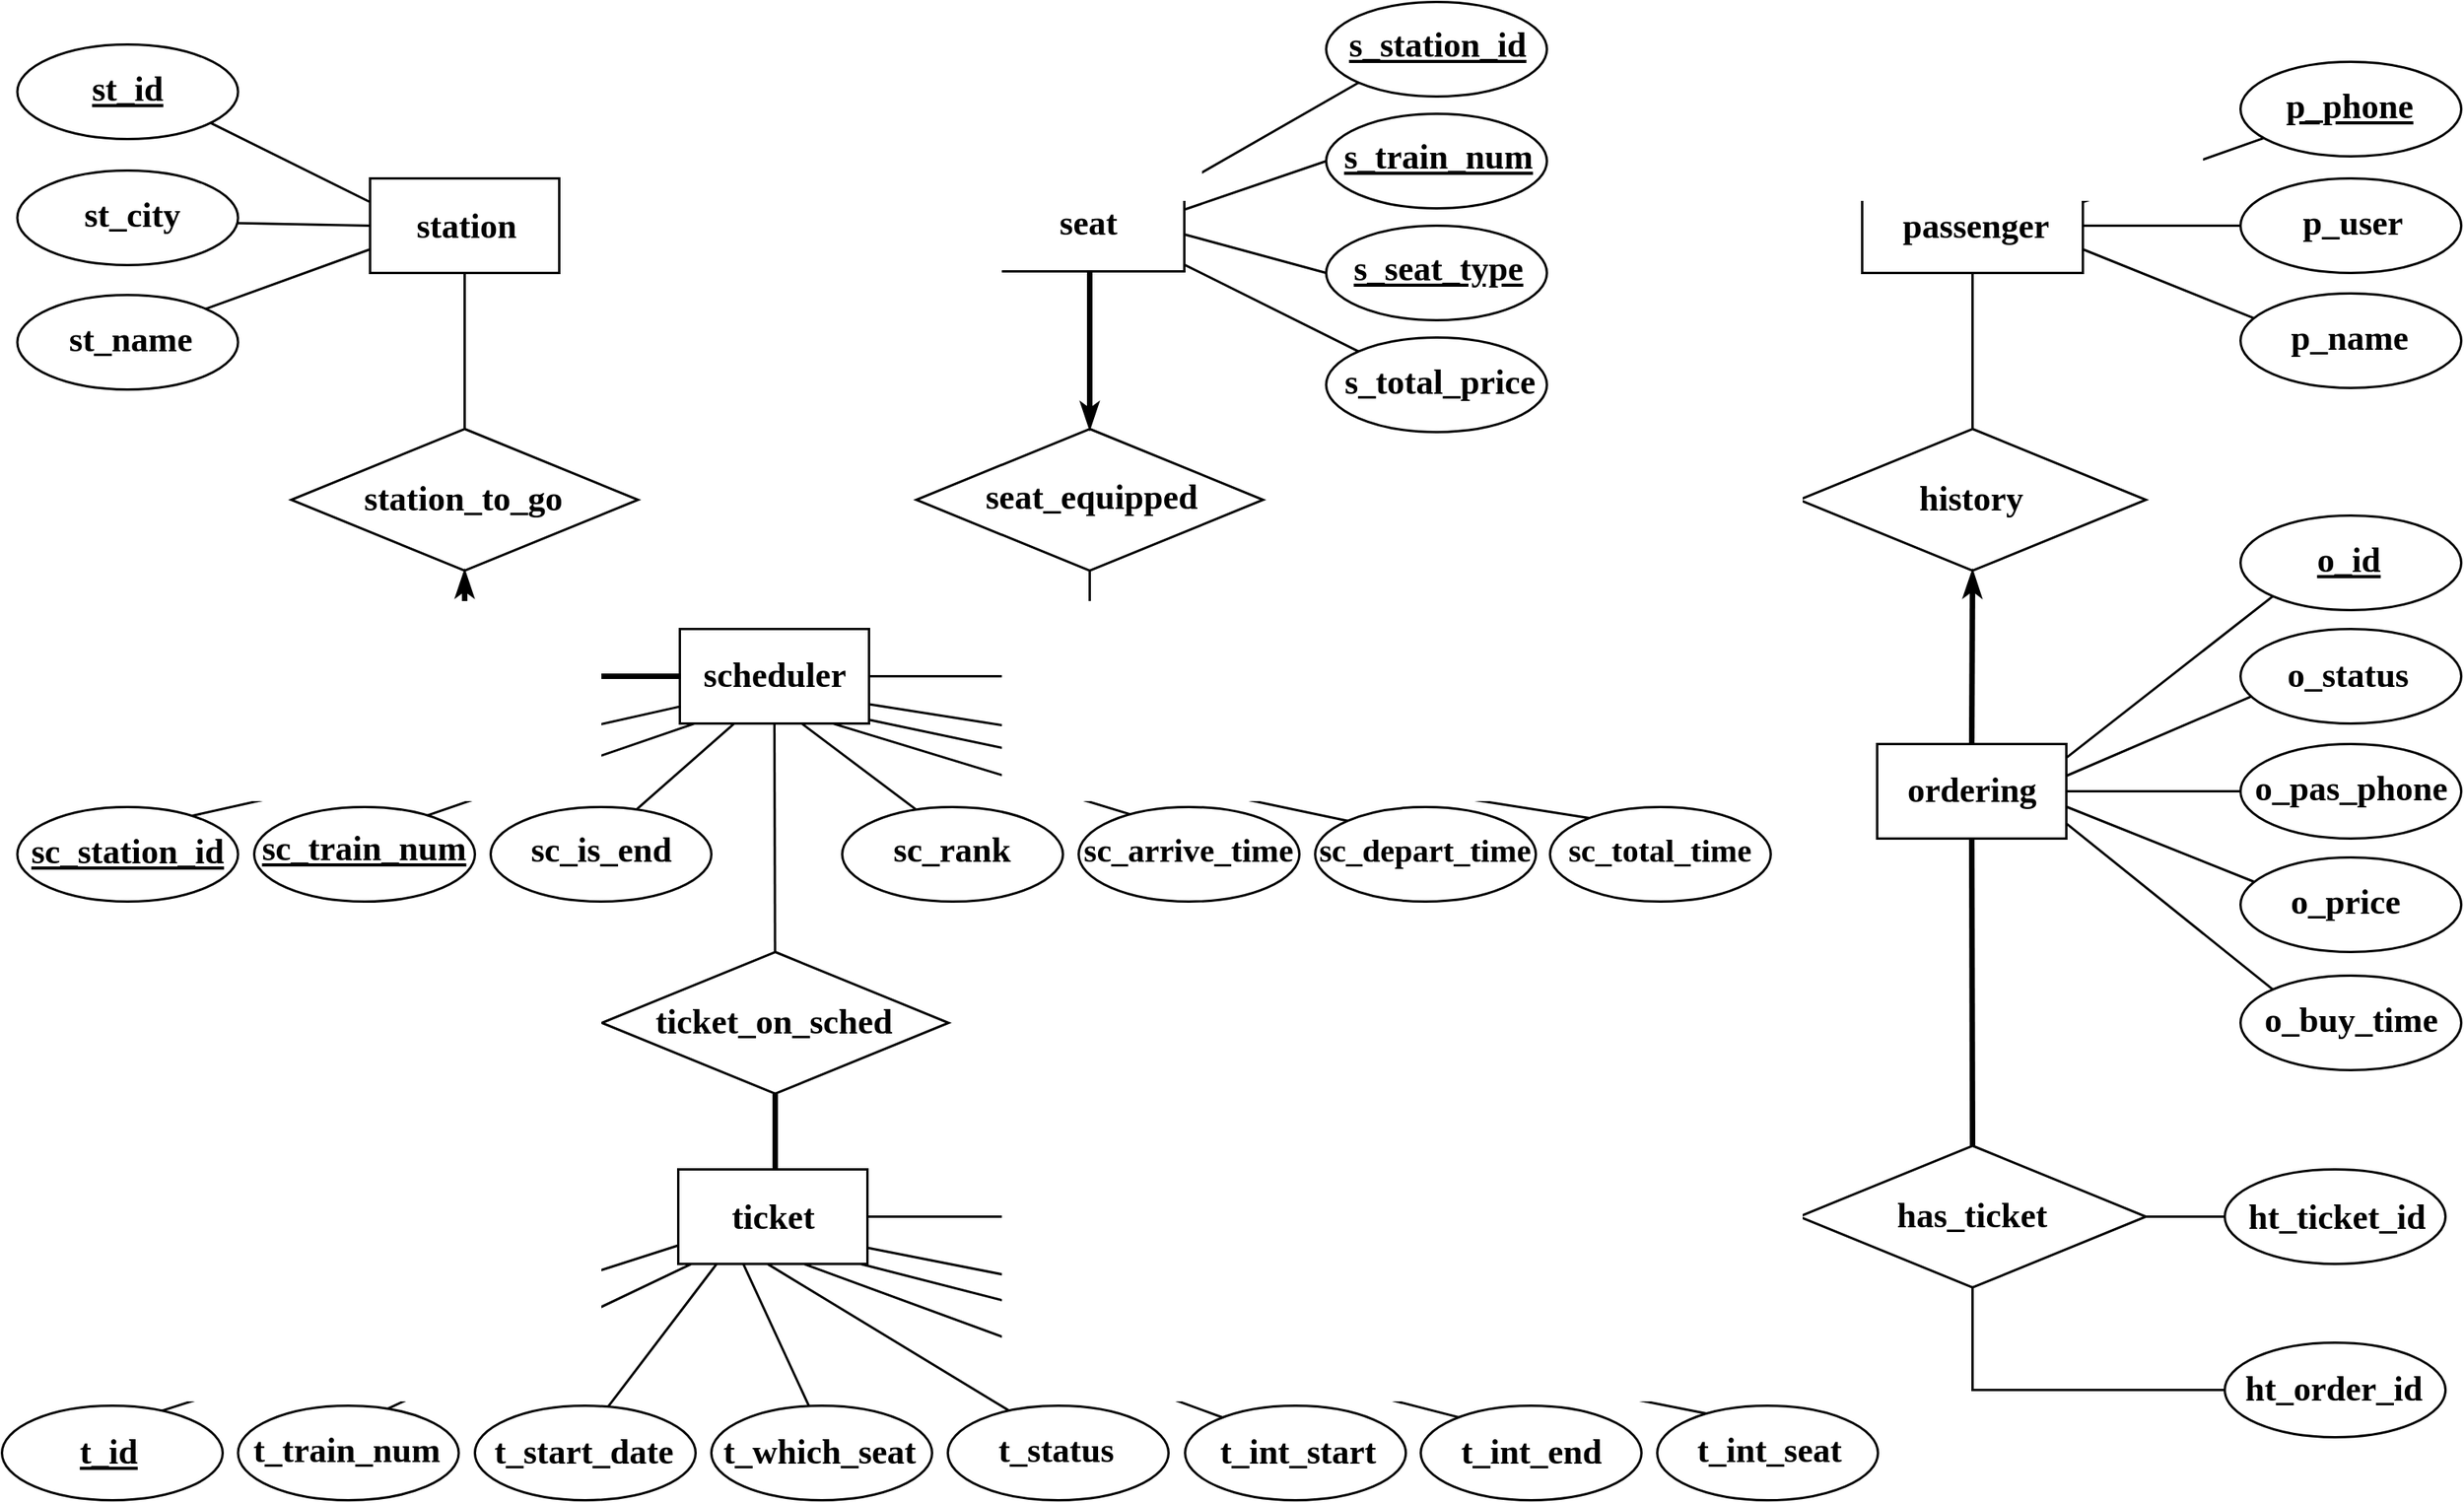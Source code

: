 <mxfile version="17.4.2" type="device"><diagram id="R2lEEEUBdFMjLlhIrx00" name="Page-1"><mxGraphModel dx="1303" dy="975" grid="1" gridSize="10" guides="1" tooltips="1" connect="1" arrows="1" fold="1" page="1" pageScale="1" pageWidth="1500" pageHeight="1200" math="0" shadow="0" extFonts="Permanent Marker^https://fonts.googleapis.com/css?family=Permanent+Marker"><root><mxCell id="0"/><mxCell id="1" parent="0"/><mxCell id="bwAWLuFTmATXGE-x9wB1-13" value="" style="group" parent="1" vertex="1" connectable="0"><mxGeometry x="243.5" y="171" width="120" height="60" as="geometry"/></mxCell><mxCell id="6hxRwsInC6KIqhSRrZq7-1" value="" style="rounded=0;whiteSpace=wrap;html=1;strokeWidth=1.5;" parent="bwAWLuFTmATXGE-x9wB1-13" vertex="1"><mxGeometry width="120" height="60" as="geometry"/></mxCell><mxCell id="56aZ0lXmlmp2XA9sIMny-62" value="&lt;font face=&quot;Times New Roman&quot; size=&quot;1&quot;&gt;&lt;b style=&quot;font-size: 22px&quot;&gt;station&lt;/b&gt;&lt;/font&gt;" style="text;html=1;strokeColor=none;fillColor=none;align=center;verticalAlign=middle;whiteSpace=wrap;rounded=0;strokeWidth=1.5;" parent="bwAWLuFTmATXGE-x9wB1-13" vertex="1"><mxGeometry x="26" y="16" width="70" height="30" as="geometry"/></mxCell><mxCell id="bwAWLuFTmATXGE-x9wB1-33" value="" style="group" parent="1" vertex="1" connectable="0"><mxGeometry x="19.75" y="86" width="140" height="60" as="geometry"/></mxCell><mxCell id="6hxRwsInC6KIqhSRrZq7-2" value="" style="ellipse;whiteSpace=wrap;html=1;strokeWidth=1.5;" parent="bwAWLuFTmATXGE-x9wB1-33" vertex="1"><mxGeometry width="140" height="60" as="geometry"/></mxCell><mxCell id="56aZ0lXmlmp2XA9sIMny-61" value="&lt;font face=&quot;Times New Roman&quot; size=&quot;1&quot;&gt;&lt;b style=&quot;font-size: 22px&quot;&gt;&lt;u&gt;st_id&lt;/u&gt;&lt;/b&gt;&lt;/font&gt;" style="text;html=1;strokeColor=none;fillColor=none;align=center;verticalAlign=middle;whiteSpace=wrap;rounded=0;strokeWidth=1.5;" parent="bwAWLuFTmATXGE-x9wB1-33" vertex="1"><mxGeometry x="39.75" y="14" width="60" height="30" as="geometry"/></mxCell><mxCell id="bwAWLuFTmATXGE-x9wB1-34" value="" style="group" parent="1" vertex="1" connectable="0"><mxGeometry x="19.75" y="166" width="140" height="60" as="geometry"/></mxCell><mxCell id="6hxRwsInC6KIqhSRrZq7-4" value="" style="ellipse;whiteSpace=wrap;html=1;strokeWidth=1.5;" parent="bwAWLuFTmATXGE-x9wB1-34" vertex="1"><mxGeometry width="140" height="60" as="geometry"/></mxCell><mxCell id="56aZ0lXmlmp2XA9sIMny-59" value="&lt;font face=&quot;Times New Roman&quot; size=&quot;1&quot;&gt;&lt;b style=&quot;font-size: 22px&quot;&gt;st_city&lt;/b&gt;&lt;/font&gt;" style="text;html=1;strokeColor=none;fillColor=none;align=center;verticalAlign=middle;whiteSpace=wrap;rounded=0;strokeWidth=1.5;" parent="bwAWLuFTmATXGE-x9wB1-34" vertex="1"><mxGeometry x="43" y="14" width="60" height="30" as="geometry"/></mxCell><mxCell id="bwAWLuFTmATXGE-x9wB1-35" value="" style="group" parent="1" vertex="1" connectable="0"><mxGeometry x="19.75" y="245" width="140" height="60" as="geometry"/></mxCell><mxCell id="6hxRwsInC6KIqhSRrZq7-3" value="" style="ellipse;whiteSpace=wrap;html=1;strokeWidth=1.5;" parent="bwAWLuFTmATXGE-x9wB1-35" vertex="1"><mxGeometry width="140" height="60" as="geometry"/></mxCell><mxCell id="56aZ0lXmlmp2XA9sIMny-60" value="&lt;font face=&quot;Times New Roman&quot;&gt;&lt;span style=&quot;font-size: 22px&quot;&gt;&lt;b&gt;st_name&lt;/b&gt;&lt;/span&gt;&lt;/font&gt;" style="text;html=1;strokeColor=none;fillColor=none;align=center;verticalAlign=middle;whiteSpace=wrap;rounded=0;strokeWidth=1.5;" parent="bwAWLuFTmATXGE-x9wB1-35" vertex="1"><mxGeometry x="27.25" y="14" width="90" height="30" as="geometry"/></mxCell><mxCell id="bwAWLuFTmATXGE-x9wB1-36" value="" style="group" parent="1" vertex="1" connectable="0"><mxGeometry x="850" y="59" width="140" height="60" as="geometry"/></mxCell><mxCell id="5yNmqp8NEwVmflB0Azfo-4" value="" style="ellipse;whiteSpace=wrap;html=1;strokeWidth=1.5;" parent="bwAWLuFTmATXGE-x9wB1-36" vertex="1"><mxGeometry width="140" height="60" as="geometry"/></mxCell><mxCell id="56aZ0lXmlmp2XA9sIMny-97" value="&lt;font face=&quot;Times New Roman&quot;&gt;&lt;span style=&quot;font-size: 22px&quot;&gt;&lt;b&gt;&lt;u&gt;s_station_id&lt;/u&gt;&lt;/b&gt;&lt;/span&gt;&lt;/font&gt;" style="text;html=1;strokeColor=none;fillColor=none;align=center;verticalAlign=middle;whiteSpace=wrap;rounded=0;strokeWidth=1.5;" parent="bwAWLuFTmATXGE-x9wB1-36" vertex="1"><mxGeometry x="18.63" y="13" width="104" height="30" as="geometry"/></mxCell><mxCell id="bwAWLuFTmATXGE-x9wB1-38" value="" style="group" parent="1" vertex="1" connectable="0"><mxGeometry x="850" y="130" width="140" height="60" as="geometry"/></mxCell><mxCell id="5yNmqp8NEwVmflB0Azfo-6" value="" style="ellipse;whiteSpace=wrap;html=1;strokeWidth=1.5;" parent="bwAWLuFTmATXGE-x9wB1-38" vertex="1"><mxGeometry width="140" height="60" as="geometry"/></mxCell><mxCell id="56aZ0lXmlmp2XA9sIMny-98" value="&lt;font face=&quot;Times New Roman&quot; size=&quot;1&quot;&gt;&lt;b style=&quot;font-size: 22px&quot;&gt;&lt;u&gt;s_train_num&lt;/u&gt;&lt;/b&gt;&lt;/font&gt;" style="text;html=1;strokeColor=none;fillColor=none;align=center;verticalAlign=middle;whiteSpace=wrap;rounded=0;strokeWidth=1.5;" parent="bwAWLuFTmATXGE-x9wB1-38" vertex="1"><mxGeometry x="17.5" y="13" width="107" height="30" as="geometry"/></mxCell><mxCell id="bwAWLuFTmATXGE-x9wB1-39" value="" style="group" parent="1" vertex="1" connectable="0"><mxGeometry x="850" y="201" width="140" height="60" as="geometry"/></mxCell><mxCell id="5yNmqp8NEwVmflB0Azfo-5" value="" style="ellipse;whiteSpace=wrap;html=1;strokeWidth=1.5;" parent="bwAWLuFTmATXGE-x9wB1-39" vertex="1"><mxGeometry width="140" height="60" as="geometry"/></mxCell><mxCell id="56aZ0lXmlmp2XA9sIMny-96" value="&lt;font face=&quot;Times New Roman&quot;&gt;&lt;span style=&quot;font-size: 22px&quot;&gt;&lt;b&gt;&lt;u&gt;s_seat_type&lt;/u&gt;&lt;/b&gt;&lt;/span&gt;&lt;/font&gt;" style="text;html=1;strokeColor=none;fillColor=none;align=center;verticalAlign=middle;whiteSpace=wrap;rounded=0;strokeWidth=1.5;" parent="bwAWLuFTmATXGE-x9wB1-39" vertex="1"><mxGeometry x="17" y="13" width="108.5" height="30" as="geometry"/></mxCell><mxCell id="bwAWLuFTmATXGE-x9wB1-40" value="" style="group" parent="1" vertex="1" connectable="0"><mxGeometry x="850" y="272" width="140" height="60" as="geometry"/></mxCell><mxCell id="G9tYMtXtNWagq9MC4_bs-1" value="" style="ellipse;whiteSpace=wrap;html=1;strokeWidth=1.5;" parent="bwAWLuFTmATXGE-x9wB1-40" vertex="1"><mxGeometry width="140" height="60" as="geometry"/></mxCell><mxCell id="G9tYMtXtNWagq9MC4_bs-2" value="&lt;font face=&quot;Times New Roman&quot;&gt;&lt;span style=&quot;font-size: 22px&quot;&gt;&lt;b&gt;s_total_price&lt;/b&gt;&lt;/span&gt;&lt;/font&gt;" style="text;html=1;strokeColor=none;fillColor=none;align=center;verticalAlign=middle;whiteSpace=wrap;rounded=0;strokeWidth=1.5;" parent="bwAWLuFTmATXGE-x9wB1-40" vertex="1"><mxGeometry x="17.75" y="14" width="108.5" height="30" as="geometry"/></mxCell><mxCell id="bwAWLuFTmATXGE-x9wB1-42" value="" style="group" parent="1" vertex="1" connectable="0"><mxGeometry x="19.75" y="570" width="140" height="60" as="geometry"/></mxCell><mxCell id="6hxRwsInC6KIqhSRrZq7-17" value="" style="ellipse;whiteSpace=wrap;html=1;strokeWidth=1.5;" parent="bwAWLuFTmATXGE-x9wB1-42" vertex="1"><mxGeometry width="140" height="60" as="geometry"/></mxCell><mxCell id="56aZ0lXmlmp2XA9sIMny-79" value="&lt;font face=&quot;Times New Roman&quot; size=&quot;1&quot;&gt;&lt;b style=&quot;font-size: 22px&quot;&gt;&lt;u&gt;sc_station_id&lt;/u&gt;&lt;/b&gt;&lt;/font&gt;" style="text;html=1;strokeColor=none;fillColor=none;align=center;verticalAlign=middle;whiteSpace=wrap;rounded=0;strokeWidth=1.5;" parent="bwAWLuFTmATXGE-x9wB1-42" vertex="1"><mxGeometry x="8" y="14" width="123.5" height="30" as="geometry"/></mxCell><mxCell id="bwAWLuFTmATXGE-x9wB1-43" value="" style="group" parent="1" vertex="1" connectable="0"><mxGeometry x="165" y="570" width="150" height="60" as="geometry"/></mxCell><mxCell id="6hxRwsInC6KIqhSRrZq7-20" value="" style="ellipse;whiteSpace=wrap;html=1;strokeWidth=1.5;" parent="bwAWLuFTmATXGE-x9wB1-43" vertex="1"><mxGeometry x="5" width="140" height="60" as="geometry"/></mxCell><mxCell id="56aZ0lXmlmp2XA9sIMny-80" value="&lt;font face=&quot;Times New Roman&quot; size=&quot;1&quot;&gt;&lt;b style=&quot;font-size: 22px&quot;&gt;&lt;u&gt;sc_train_num&lt;/u&gt;&lt;/b&gt;&lt;/font&gt;" style="text;html=1;strokeColor=none;fillColor=none;align=center;verticalAlign=middle;whiteSpace=wrap;rounded=0;strokeWidth=1.5;" parent="bwAWLuFTmATXGE-x9wB1-43" vertex="1"><mxGeometry y="12" width="150" height="30" as="geometry"/></mxCell><mxCell id="bwAWLuFTmATXGE-x9wB1-44" value="" style="group" parent="1" vertex="1" connectable="0"><mxGeometry x="320" y="570" width="140" height="60" as="geometry"/></mxCell><mxCell id="6hxRwsInC6KIqhSRrZq7-24" value="" style="ellipse;whiteSpace=wrap;html=1;strokeWidth=1.5;" parent="bwAWLuFTmATXGE-x9wB1-44" vertex="1"><mxGeometry width="140" height="60" as="geometry"/></mxCell><mxCell id="56aZ0lXmlmp2XA9sIMny-84" value="&lt;font face=&quot;Times New Roman&quot; size=&quot;1&quot;&gt;&lt;b style=&quot;font-size: 22px&quot;&gt;sc_is_end&lt;/b&gt;&lt;/font&gt;" style="text;html=1;strokeColor=none;fillColor=none;align=center;verticalAlign=middle;whiteSpace=wrap;rounded=0;strokeWidth=1.5;" parent="bwAWLuFTmATXGE-x9wB1-44" vertex="1"><mxGeometry x="21.5" y="13" width="97" height="30" as="geometry"/></mxCell><mxCell id="bwAWLuFTmATXGE-x9wB1-45" value="" style="group" parent="1" vertex="1" connectable="0"><mxGeometry x="543" y="570" width="140" height="60" as="geometry"/></mxCell><mxCell id="6hxRwsInC6KIqhSRrZq7-23" value="" style="ellipse;whiteSpace=wrap;html=1;strokeWidth=1.5;" parent="bwAWLuFTmATXGE-x9wB1-45" vertex="1"><mxGeometry width="140" height="60" as="geometry"/></mxCell><mxCell id="56aZ0lXmlmp2XA9sIMny-90" value="&lt;font face=&quot;Times New Roman&quot;&gt;&lt;span style=&quot;font-size: 22px&quot;&gt;&lt;b&gt;sc_rank&lt;/b&gt;&lt;/span&gt;&lt;/font&gt;" style="text;html=1;strokeColor=none;fillColor=none;align=center;verticalAlign=middle;whiteSpace=wrap;rounded=0;strokeWidth=1.5;" parent="bwAWLuFTmATXGE-x9wB1-45" vertex="1"><mxGeometry x="35" y="13" width="70" height="30" as="geometry"/></mxCell><mxCell id="bwAWLuFTmATXGE-x9wB1-47" value="" style="group" parent="1" vertex="1" connectable="0"><mxGeometry x="689.83" y="570" width="146.33" height="60" as="geometry"/></mxCell><mxCell id="6hxRwsInC6KIqhSRrZq7-18" value="" style="ellipse;whiteSpace=wrap;html=1;strokeWidth=1.5;" parent="bwAWLuFTmATXGE-x9wB1-47" vertex="1"><mxGeometry x="3.17" width="140" height="60" as="geometry"/></mxCell><mxCell id="56aZ0lXmlmp2XA9sIMny-85" value="&lt;font face=&quot;Times New Roman&quot; size=&quot;1&quot;&gt;&lt;b style=&quot;font-size: 21px&quot;&gt;sc_arrive_time&lt;/b&gt;&lt;/font&gt;" style="text;html=1;strokeColor=none;fillColor=none;align=center;verticalAlign=middle;whiteSpace=wrap;rounded=0;strokeWidth=1.5;aspect=fixed;" parent="bwAWLuFTmATXGE-x9wB1-47" vertex="1"><mxGeometry y="11" width="146.33" height="34" as="geometry"/></mxCell><mxCell id="bwAWLuFTmATXGE-x9wB1-48" value="" style="group" parent="1" vertex="1" connectable="0"><mxGeometry x="841" y="570" width="144.25" height="60" as="geometry"/></mxCell><mxCell id="6hxRwsInC6KIqhSRrZq7-19" value="" style="ellipse;whiteSpace=wrap;html=1;strokeWidth=1.5;" parent="bwAWLuFTmATXGE-x9wB1-48" vertex="1"><mxGeometry x="2" width="140" height="60" as="geometry"/></mxCell><mxCell id="56aZ0lXmlmp2XA9sIMny-86" value="&lt;font face=&quot;Times New Roman&quot; size=&quot;1&quot;&gt;&lt;b style=&quot;font-size: 20.5px&quot;&gt;sc_depart_time&lt;/b&gt;&lt;/font&gt;" style="text;html=1;strokeColor=none;fillColor=none;align=center;verticalAlign=middle;whiteSpace=wrap;rounded=0;strokeWidth=1.5;" parent="bwAWLuFTmATXGE-x9wB1-48" vertex="1"><mxGeometry y="13" width="144.25" height="30" as="geometry"/></mxCell><mxCell id="bwAWLuFTmATXGE-x9wB1-50" value="" style="group" parent="1" vertex="1" connectable="0"><mxGeometry x="640" y="170" width="120" height="60" as="geometry"/></mxCell><mxCell id="5yNmqp8NEwVmflB0Azfo-3" value="" style="rounded=0;whiteSpace=wrap;html=1;strokeWidth=1.5;" parent="bwAWLuFTmATXGE-x9wB1-50" vertex="1"><mxGeometry width="120" height="60" as="geometry"/></mxCell><mxCell id="56aZ0lXmlmp2XA9sIMny-94" value="&lt;font face=&quot;Times New Roman&quot;&gt;&lt;span style=&quot;font-size: 22px&quot;&gt;&lt;b&gt;seat&lt;/b&gt;&lt;/span&gt;&lt;/font&gt;" style="text;html=1;strokeColor=none;fillColor=none;align=center;verticalAlign=middle;whiteSpace=wrap;rounded=0;strokeWidth=1.5;" parent="bwAWLuFTmATXGE-x9wB1-50" vertex="1"><mxGeometry x="4.75" y="15" width="108.5" height="30" as="geometry"/></mxCell><mxCell id="bwAWLuFTmATXGE-x9wB1-51" value="" style="group" parent="1" vertex="1" connectable="0"><mxGeometry x="193.5" y="330" width="220" height="90" as="geometry"/></mxCell><mxCell id="6hxRwsInC6KIqhSRrZq7-5" value="" style="rhombus;whiteSpace=wrap;html=1;strokeWidth=1.5;" parent="bwAWLuFTmATXGE-x9wB1-51" vertex="1"><mxGeometry width="220" height="90" as="geometry"/></mxCell><mxCell id="56aZ0lXmlmp2XA9sIMny-63" value="&lt;font face=&quot;Times New Roman&quot; size=&quot;1&quot;&gt;&lt;b style=&quot;font-size: 22px&quot;&gt;station_to_go&lt;/b&gt;&lt;/font&gt;" style="text;html=1;strokeColor=none;fillColor=none;align=center;verticalAlign=middle;whiteSpace=wrap;rounded=0;strokeWidth=1.5;" parent="bwAWLuFTmATXGE-x9wB1-51" vertex="1"><mxGeometry x="16.5" y="30" width="186" height="30" as="geometry"/></mxCell><mxCell id="bwAWLuFTmATXGE-x9wB1-52" value="" style="group" parent="1" vertex="1" connectable="0"><mxGeometry x="590" y="330" width="220" height="90" as="geometry"/></mxCell><mxCell id="5yNmqp8NEwVmflB0Azfo-2" value="" style="rhombus;whiteSpace=wrap;html=1;strokeWidth=1.5;" parent="bwAWLuFTmATXGE-x9wB1-52" vertex="1"><mxGeometry width="220" height="90" as="geometry"/></mxCell><mxCell id="56aZ0lXmlmp2XA9sIMny-91" value="&lt;font face=&quot;Times New Roman&quot;&gt;&lt;span style=&quot;font-size: 22px&quot;&gt;&lt;b&gt;seat_equipped&lt;/b&gt;&lt;/span&gt;&lt;/font&gt;" style="text;html=1;strokeColor=none;fillColor=none;align=center;verticalAlign=middle;whiteSpace=wrap;rounded=0;strokeWidth=1.5;" parent="bwAWLuFTmATXGE-x9wB1-52" vertex="1"><mxGeometry x="4.25" y="29" width="215" height="30" as="geometry"/></mxCell><mxCell id="bwAWLuFTmATXGE-x9wB1-53" value="" style="group" parent="1" vertex="1" connectable="0"><mxGeometry x="390.5" y="662" width="220" height="90" as="geometry"/></mxCell><mxCell id="6hxRwsInC6KIqhSRrZq7-25" value="" style="rhombus;whiteSpace=wrap;html=1;strokeWidth=1.5;" parent="bwAWLuFTmATXGE-x9wB1-53" vertex="1"><mxGeometry width="220" height="90" as="geometry"/></mxCell><mxCell id="56aZ0lXmlmp2XA9sIMny-92" value="&lt;font face=&quot;Times New Roman&quot;&gt;&lt;span style=&quot;font-size: 22px&quot;&gt;&lt;b&gt;ticket_on_sched&lt;/b&gt;&lt;/span&gt;&lt;/font&gt;" style="text;html=1;strokeColor=none;fillColor=none;align=center;verticalAlign=middle;whiteSpace=wrap;rounded=0;strokeWidth=1.5;" parent="bwAWLuFTmATXGE-x9wB1-53" vertex="1"><mxGeometry x="29" y="30" width="160" height="30" as="geometry"/></mxCell><mxCell id="bwAWLuFTmATXGE-x9wB1-54" value="" style="group" parent="1" vertex="1" connectable="0"><mxGeometry x="10" y="950" width="140" height="60" as="geometry"/></mxCell><mxCell id="6hxRwsInC6KIqhSRrZq7-30" value="" style="ellipse;whiteSpace=wrap;html=1;strokeWidth=1.5;" parent="bwAWLuFTmATXGE-x9wB1-54" vertex="1"><mxGeometry width="140" height="60" as="geometry"/></mxCell><mxCell id="56aZ0lXmlmp2XA9sIMny-100" value="&lt;font face=&quot;Times New Roman&quot; size=&quot;1&quot;&gt;&lt;b style=&quot;font-size: 22px&quot;&gt;&lt;u&gt;t_id&lt;/u&gt;&lt;/b&gt;&lt;/font&gt;" style="text;html=1;strokeColor=none;fillColor=none;align=center;verticalAlign=middle;whiteSpace=wrap;rounded=0;strokeWidth=1.5;" parent="bwAWLuFTmATXGE-x9wB1-54" vertex="1"><mxGeometry x="38" y="15" width="60" height="30" as="geometry"/></mxCell><mxCell id="bwAWLuFTmATXGE-x9wB1-55" value="" style="group" parent="1" vertex="1" connectable="0"><mxGeometry x="159.75" y="950" width="140" height="60" as="geometry"/></mxCell><mxCell id="6hxRwsInC6KIqhSRrZq7-31" value="" style="ellipse;whiteSpace=wrap;html=1;strokeWidth=1.5;" parent="bwAWLuFTmATXGE-x9wB1-55" vertex="1"><mxGeometry width="140" height="60" as="geometry"/></mxCell><mxCell id="56aZ0lXmlmp2XA9sIMny-101" value="&lt;font face=&quot;Times New Roman&quot;&gt;&lt;span style=&quot;font-size: 22px&quot;&gt;&lt;b&gt;t_train_num&lt;/b&gt;&lt;/span&gt;&lt;/font&gt;" style="text;html=1;strokeColor=none;fillColor=none;align=center;verticalAlign=middle;whiteSpace=wrap;rounded=0;strokeWidth=1.5;" parent="bwAWLuFTmATXGE-x9wB1-55" vertex="1"><mxGeometry x="7" y="14" width="123.5" height="30" as="geometry"/></mxCell><mxCell id="bwAWLuFTmATXGE-x9wB1-56" value="" style="group" parent="1" vertex="1" connectable="0"><mxGeometry x="310" y="950" width="140" height="60" as="geometry"/></mxCell><mxCell id="6hxRwsInC6KIqhSRrZq7-32" value="" style="ellipse;whiteSpace=wrap;html=1;strokeWidth=1.5;" parent="bwAWLuFTmATXGE-x9wB1-56" vertex="1"><mxGeometry width="140" height="60" as="geometry"/></mxCell><mxCell id="56aZ0lXmlmp2XA9sIMny-102" value="&lt;font face=&quot;Times New Roman&quot;&gt;&lt;span style=&quot;font-size: 22px&quot;&gt;&lt;b&gt;t_start_date&lt;/b&gt;&lt;/span&gt;&lt;/font&gt;" style="text;html=1;strokeColor=none;fillColor=none;align=center;verticalAlign=middle;whiteSpace=wrap;rounded=0;strokeWidth=1.5;" parent="bwAWLuFTmATXGE-x9wB1-56" vertex="1"><mxGeometry x="11" y="15" width="117" height="30" as="geometry"/></mxCell><mxCell id="bwAWLuFTmATXGE-x9wB1-57" value="" style="group" parent="1" vertex="1" connectable="0"><mxGeometry x="460" y="950" width="140" height="60" as="geometry"/></mxCell><mxCell id="6hxRwsInC6KIqhSRrZq7-28" value="" style="ellipse;whiteSpace=wrap;html=1;strokeWidth=1.5;" parent="bwAWLuFTmATXGE-x9wB1-57" vertex="1"><mxGeometry width="140" height="60" as="geometry"/></mxCell><mxCell id="56aZ0lXmlmp2XA9sIMny-103" value="&lt;font face=&quot;Times New Roman&quot;&gt;&lt;span style=&quot;font-size: 22px&quot;&gt;&lt;b&gt;t_which_seat&lt;/b&gt;&lt;/span&gt;&lt;/font&gt;" style="text;html=1;strokeColor=none;fillColor=none;align=center;verticalAlign=middle;whiteSpace=wrap;rounded=0;strokeWidth=1.5;" parent="bwAWLuFTmATXGE-x9wB1-57" vertex="1"><mxGeometry x="5" y="15" width="128" height="30" as="geometry"/></mxCell><mxCell id="bwAWLuFTmATXGE-x9wB1-58" value="" style="group" parent="1" vertex="1" connectable="0"><mxGeometry x="610" y="950" width="140" height="60" as="geometry"/></mxCell><mxCell id="6hxRwsInC6KIqhSRrZq7-27" value="" style="ellipse;whiteSpace=wrap;html=1;strokeWidth=1.5;" parent="bwAWLuFTmATXGE-x9wB1-58" vertex="1"><mxGeometry width="140" height="60" as="geometry"/></mxCell><mxCell id="56aZ0lXmlmp2XA9sIMny-104" value="&lt;font face=&quot;Times New Roman&quot;&gt;&lt;span style=&quot;font-size: 22px&quot;&gt;&lt;b&gt;t_status&lt;/b&gt;&lt;/span&gt;&lt;/font&gt;" style="text;html=1;strokeColor=none;fillColor=none;align=center;verticalAlign=middle;whiteSpace=wrap;rounded=0;strokeWidth=1.5;" parent="bwAWLuFTmATXGE-x9wB1-58" vertex="1"><mxGeometry x="34" y="14" width="70" height="30" as="geometry"/></mxCell><mxCell id="bwAWLuFTmATXGE-x9wB1-59" value="" style="group" parent="1" vertex="1" connectable="0"><mxGeometry x="760.5" y="950" width="140" height="60" as="geometry"/></mxCell><mxCell id="6hxRwsInC6KIqhSRrZq7-29" value="" style="ellipse;whiteSpace=wrap;html=1;strokeWidth=1.5;" parent="bwAWLuFTmATXGE-x9wB1-59" vertex="1"><mxGeometry width="140" height="60" as="geometry"/></mxCell><mxCell id="56aZ0lXmlmp2XA9sIMny-105" value="&lt;font face=&quot;Times New Roman&quot;&gt;&lt;span style=&quot;font-size: 22px&quot;&gt;&lt;b&gt;t_int_start&lt;/b&gt;&lt;/span&gt;&lt;/font&gt;" style="text;html=1;strokeColor=none;fillColor=none;align=center;verticalAlign=middle;whiteSpace=wrap;rounded=0;strokeWidth=1.5;" parent="bwAWLuFTmATXGE-x9wB1-59" vertex="1"><mxGeometry x="16" y="15" width="111" height="30" as="geometry"/></mxCell><mxCell id="bwAWLuFTmATXGE-x9wB1-60" value="" style="group" parent="1" vertex="1" connectable="0"><mxGeometry x="910" y="950" width="140" height="60" as="geometry"/></mxCell><mxCell id="5yNmqp8NEwVmflB0Azfo-1" value="" style="ellipse;whiteSpace=wrap;html=1;strokeWidth=1.5;" parent="bwAWLuFTmATXGE-x9wB1-60" vertex="1"><mxGeometry width="140" height="60" as="geometry"/></mxCell><mxCell id="56aZ0lXmlmp2XA9sIMny-106" value="&lt;font face=&quot;Times New Roman&quot;&gt;&lt;span style=&quot;font-size: 22px&quot;&gt;&lt;b&gt;t_int_end&lt;/b&gt;&lt;/span&gt;&lt;/font&gt;" style="text;html=1;strokeColor=none;fillColor=none;align=center;verticalAlign=middle;whiteSpace=wrap;rounded=0;strokeWidth=1.5;" parent="bwAWLuFTmATXGE-x9wB1-60" vertex="1"><mxGeometry x="21" y="15" width="99" height="30" as="geometry"/></mxCell><mxCell id="bwAWLuFTmATXGE-x9wB1-73" value="" style="group" parent="1" vertex="1" connectable="0"><mxGeometry x="1150" y="785" width="220.0" height="90" as="geometry"/></mxCell><mxCell id="6hxRwsInC6KIqhSRrZq7-33" value="" style="rhombus;whiteSpace=wrap;html=1;strokeWidth=1.5;" parent="bwAWLuFTmATXGE-x9wB1-73" vertex="1"><mxGeometry width="220" height="90" as="geometry"/></mxCell><mxCell id="bwAWLuFTmATXGE-x9wB1-72" value="&lt;font face=&quot;Times New Roman&quot; size=&quot;1&quot;&gt;&lt;b style=&quot;font-size: 22px&quot;&gt;has_ticket&lt;/b&gt;&lt;/font&gt;" style="text;html=1;strokeColor=none;fillColor=none;align=center;verticalAlign=middle;whiteSpace=wrap;rounded=0;strokeWidth=1.5;" parent="bwAWLuFTmATXGE-x9wB1-73" vertex="1"><mxGeometry x="49.75" y="30" width="120" height="30" as="geometry"/></mxCell><mxCell id="bwAWLuFTmATXGE-x9wB1-75" value="" style="group" parent="1" vertex="1" connectable="0"><mxGeometry x="1430" y="385" width="140" height="60" as="geometry"/></mxCell><mxCell id="6hxRwsInC6KIqhSRrZq7-36" value="" style="ellipse;whiteSpace=wrap;html=1;strokeWidth=1.5;" parent="bwAWLuFTmATXGE-x9wB1-75" vertex="1"><mxGeometry width="140" height="60" as="geometry"/></mxCell><mxCell id="56aZ0lXmlmp2XA9sIMny-110" value="&lt;font face=&quot;Times New Roman&quot; size=&quot;1&quot;&gt;&lt;b style=&quot;font-size: 22px&quot;&gt;&lt;u&gt;o_id&lt;/u&gt;&lt;/b&gt;&lt;/font&gt;" style="text;html=1;strokeColor=none;fillColor=none;align=center;verticalAlign=middle;whiteSpace=wrap;rounded=0;strokeWidth=1.5;" parent="bwAWLuFTmATXGE-x9wB1-75" vertex="1"><mxGeometry x="39" y="14" width="60" height="30" as="geometry"/></mxCell><mxCell id="bwAWLuFTmATXGE-x9wB1-76" value="" style="group" parent="1" vertex="1" connectable="0"><mxGeometry x="1430" y="457" width="140" height="60" as="geometry"/></mxCell><mxCell id="G9tYMtXtNWagq9MC4_bs-4" value="" style="ellipse;whiteSpace=wrap;html=1;strokeWidth=1.5;" parent="bwAWLuFTmATXGE-x9wB1-76" vertex="1"><mxGeometry width="140" height="60" as="geometry"/></mxCell><mxCell id="G9tYMtXtNWagq9MC4_bs-9" value="&lt;font face=&quot;Times New Roman&quot;&gt;&lt;span style=&quot;font-size: 22px&quot;&gt;&lt;b&gt;o_status&lt;/b&gt;&lt;/span&gt;&lt;/font&gt;" style="text;html=1;strokeColor=none;fillColor=none;align=center;verticalAlign=middle;whiteSpace=wrap;rounded=0;strokeWidth=1.5;" parent="bwAWLuFTmATXGE-x9wB1-76" vertex="1"><mxGeometry x="19.13" y="15" width="99" height="30" as="geometry"/></mxCell><mxCell id="bwAWLuFTmATXGE-x9wB1-77" value="" style="group" parent="1" vertex="1" connectable="0"><mxGeometry x="1430" y="530" width="140" height="60" as="geometry"/></mxCell><mxCell id="5yNmqp8NEwVmflB0Azfo-9" value="" style="ellipse;whiteSpace=wrap;html=1;strokeWidth=1.5;" parent="bwAWLuFTmATXGE-x9wB1-77" vertex="1"><mxGeometry width="140" height="60" as="geometry"/></mxCell><mxCell id="56aZ0lXmlmp2XA9sIMny-112" value="&lt;font face=&quot;Times New Roman&quot;&gt;&lt;span style=&quot;font-size: 22px&quot;&gt;&lt;b&gt;o_pas_phone&lt;/b&gt;&lt;/span&gt;&lt;/font&gt;" style="text;html=1;strokeColor=none;fillColor=none;align=center;verticalAlign=middle;whiteSpace=wrap;rounded=0;strokeWidth=1.5;" parent="bwAWLuFTmATXGE-x9wB1-77" vertex="1"><mxGeometry x="11" y="14" width="118.5" height="30" as="geometry"/></mxCell><mxCell id="bwAWLuFTmATXGE-x9wB1-78" value="" style="group" parent="1" vertex="1" connectable="0"><mxGeometry x="1430" y="602" width="140" height="60" as="geometry"/></mxCell><mxCell id="5yNmqp8NEwVmflB0Azfo-10" value="" style="ellipse;whiteSpace=wrap;html=1;strokeWidth=1.5;" parent="bwAWLuFTmATXGE-x9wB1-78" vertex="1"><mxGeometry width="140" height="60" as="geometry"/></mxCell><mxCell id="56aZ0lXmlmp2XA9sIMny-114" value="&lt;font face=&quot;Times New Roman&quot; size=&quot;1&quot;&gt;&lt;b style=&quot;font-size: 22px&quot;&gt;o_price&lt;/b&gt;&lt;/font&gt;" style="text;html=1;strokeColor=none;fillColor=none;align=center;verticalAlign=middle;whiteSpace=wrap;rounded=0;strokeWidth=1.5;" parent="bwAWLuFTmATXGE-x9wB1-78" vertex="1"><mxGeometry x="6.62" y="14" width="120" height="30" as="geometry"/></mxCell><mxCell id="bwAWLuFTmATXGE-x9wB1-82" value="" style="group" parent="1" vertex="1" connectable="0"><mxGeometry x="1420" y="910" width="140.0" height="60" as="geometry"/></mxCell><mxCell id="G9tYMtXtNWagq9MC4_bs-14" value="" style="ellipse;whiteSpace=wrap;html=1;strokeWidth=1.5;" parent="bwAWLuFTmATXGE-x9wB1-82" vertex="1"><mxGeometry width="140" height="60" as="geometry"/></mxCell><mxCell id="G9tYMtXtNWagq9MC4_bs-15" value="&lt;font face=&quot;Times New Roman&quot;&gt;&lt;span style=&quot;font-size: 22px&quot;&gt;&lt;b&gt;ht_order_id&lt;/b&gt;&lt;/span&gt;&lt;/font&gt;" style="text;html=1;strokeColor=none;fillColor=none;align=center;verticalAlign=middle;whiteSpace=wrap;rounded=0;strokeWidth=1.5;" parent="bwAWLuFTmATXGE-x9wB1-82" vertex="1"><mxGeometry x="10.5" y="15" width="117" height="30" as="geometry"/></mxCell><mxCell id="bwAWLuFTmATXGE-x9wB1-83" value="" style="group" parent="1" vertex="1" connectable="0"><mxGeometry x="1430" y="97" width="140" height="60" as="geometry"/></mxCell><mxCell id="6hxRwsInC6KIqhSRrZq7-40" value="" style="ellipse;whiteSpace=wrap;html=1;strokeWidth=1.5;" parent="bwAWLuFTmATXGE-x9wB1-83" vertex="1"><mxGeometry width="140" height="60" as="geometry"/></mxCell><mxCell id="56aZ0lXmlmp2XA9sIMny-118" value="&lt;font face=&quot;Times New Roman&quot;&gt;&lt;span style=&quot;font-size: 22px&quot;&gt;&lt;b&gt;&lt;u&gt;p_phone&lt;/u&gt;&lt;/b&gt;&lt;/span&gt;&lt;/font&gt;" style="text;html=1;strokeColor=none;fillColor=none;align=center;verticalAlign=middle;whiteSpace=wrap;rounded=0;strokeWidth=1.5;" parent="bwAWLuFTmATXGE-x9wB1-83" vertex="1"><mxGeometry x="14.5" y="14" width="108.5" height="30" as="geometry"/></mxCell><mxCell id="bwAWLuFTmATXGE-x9wB1-84" value="" style="group" parent="1" vertex="1" connectable="0"><mxGeometry x="1430" y="171" width="140" height="60" as="geometry"/></mxCell><mxCell id="6hxRwsInC6KIqhSRrZq7-41" value="" style="ellipse;whiteSpace=wrap;html=1;strokeWidth=1.5;" parent="bwAWLuFTmATXGE-x9wB1-84" vertex="1"><mxGeometry width="140" height="60" as="geometry"/></mxCell><mxCell id="56aZ0lXmlmp2XA9sIMny-119" value="&lt;font face=&quot;Times New Roman&quot;&gt;&lt;span style=&quot;font-size: 22px&quot;&gt;&lt;b&gt;p_user&lt;/b&gt;&lt;/span&gt;&lt;/font&gt;" style="text;html=1;strokeColor=none;fillColor=none;align=center;verticalAlign=middle;whiteSpace=wrap;rounded=0;strokeWidth=1.5;" parent="bwAWLuFTmATXGE-x9wB1-84" vertex="1"><mxGeometry x="16.5" y="14" width="108.5" height="30" as="geometry"/></mxCell><mxCell id="bwAWLuFTmATXGE-x9wB1-86" value="" style="group" parent="1" vertex="1" connectable="0"><mxGeometry x="1430" y="244" width="140" height="60" as="geometry"/></mxCell><mxCell id="6hxRwsInC6KIqhSRrZq7-42" value="" style="ellipse;whiteSpace=wrap;html=1;strokeWidth=1.5;" parent="bwAWLuFTmATXGE-x9wB1-86" vertex="1"><mxGeometry width="140" height="60" as="geometry"/></mxCell><mxCell id="56aZ0lXmlmp2XA9sIMny-120" value="&lt;font face=&quot;Times New Roman&quot;&gt;&lt;span style=&quot;font-size: 22px&quot;&gt;&lt;b&gt;p_name&lt;/b&gt;&lt;/span&gt;&lt;/font&gt;" style="text;html=1;strokeColor=none;fillColor=none;align=center;verticalAlign=middle;whiteSpace=wrap;rounded=0;strokeWidth=1.5;" parent="bwAWLuFTmATXGE-x9wB1-86" vertex="1"><mxGeometry x="14.75" y="14" width="108.5" height="30" as="geometry"/></mxCell><mxCell id="bwAWLuFTmATXGE-x9wB1-91" value="" style="group" parent="1" vertex="1" connectable="0"><mxGeometry x="1199.5" y="530" width="121" height="60" as="geometry"/></mxCell><mxCell id="6hxRwsInC6KIqhSRrZq7-34" value="" style="rounded=0;whiteSpace=wrap;html=1;strokeWidth=1.5;" parent="bwAWLuFTmATXGE-x9wB1-91" vertex="1"><mxGeometry width="120" height="60" as="geometry"/></mxCell><mxCell id="56aZ0lXmlmp2XA9sIMny-108" value="&lt;font face=&quot;Times New Roman&quot; size=&quot;1&quot;&gt;&lt;b style=&quot;font-size: 22px&quot;&gt;ordering&lt;/b&gt;&lt;/font&gt;" style="text;html=1;strokeColor=none;fillColor=none;align=center;verticalAlign=middle;whiteSpace=wrap;rounded=0;strokeWidth=1.5;" parent="bwAWLuFTmATXGE-x9wB1-91" vertex="1"><mxGeometry y="15" width="120" height="30" as="geometry"/></mxCell><mxCell id="bwAWLuFTmATXGE-x9wB1-92" value="" style="group" parent="1" vertex="1" connectable="0"><mxGeometry x="1150" y="330" width="220.0" height="90" as="geometry"/></mxCell><mxCell id="6hxRwsInC6KIqhSRrZq7-38" value="" style="rhombus;whiteSpace=wrap;html=1;strokeWidth=1.5;" parent="bwAWLuFTmATXGE-x9wB1-92" vertex="1"><mxGeometry width="220" height="90" as="geometry"/></mxCell><mxCell id="56aZ0lXmlmp2XA9sIMny-116" value="&lt;font face=&quot;Times New Roman&quot;&gt;&lt;span style=&quot;font-size: 22px&quot;&gt;&lt;b&gt;history&lt;/b&gt;&lt;/span&gt;&lt;/font&gt;" style="text;html=1;strokeColor=none;fillColor=none;align=center;verticalAlign=middle;whiteSpace=wrap;rounded=0;strokeWidth=1.5;" parent="bwAWLuFTmATXGE-x9wB1-92" vertex="1"><mxGeometry x="60.0" y="30" width="99" height="30" as="geometry"/></mxCell><mxCell id="bwAWLuFTmATXGE-x9wB1-94" value="" style="group" parent="1" vertex="1" connectable="0"><mxGeometry x="1190" y="171" width="140" height="60" as="geometry"/></mxCell><mxCell id="6hxRwsInC6KIqhSRrZq7-39" value="" style="rounded=0;whiteSpace=wrap;html=1;strokeWidth=1.5;" parent="bwAWLuFTmATXGE-x9wB1-94" vertex="1"><mxGeometry width="140" height="60" as="geometry"/></mxCell><mxCell id="56aZ0lXmlmp2XA9sIMny-117" value="&lt;font face=&quot;Times New Roman&quot;&gt;&lt;span style=&quot;font-size: 22px&quot;&gt;&lt;b&gt;passenger&lt;/b&gt;&lt;/span&gt;&lt;/font&gt;" style="text;html=1;strokeColor=none;fillColor=none;align=center;verticalAlign=middle;whiteSpace=wrap;rounded=0;strokeWidth=1.5;" parent="bwAWLuFTmATXGE-x9wB1-94" vertex="1"><mxGeometry x="17.5" y="16" width="108.5" height="30" as="geometry"/></mxCell><mxCell id="bwAWLuFTmATXGE-x9wB1-101" value="" style="group" parent="1" vertex="1" connectable="0"><mxGeometry x="1420" y="800" width="140" height="60" as="geometry"/></mxCell><mxCell id="bwAWLuFTmATXGE-x9wB1-99" value="" style="ellipse;whiteSpace=wrap;html=1;strokeWidth=1.5;" parent="bwAWLuFTmATXGE-x9wB1-101" vertex="1"><mxGeometry width="140" height="60" as="geometry"/></mxCell><mxCell id="bwAWLuFTmATXGE-x9wB1-100" value="&lt;font face=&quot;Times New Roman&quot;&gt;&lt;span style=&quot;font-size: 22px&quot;&gt;&lt;b&gt;ht_ticket_id&lt;/b&gt;&lt;/span&gt;&lt;/font&gt;" style="text;html=1;strokeColor=none;fillColor=none;align=center;verticalAlign=middle;whiteSpace=wrap;rounded=0;strokeWidth=1.5;" parent="bwAWLuFTmATXGE-x9wB1-101" vertex="1"><mxGeometry x="12.5" y="16" width="117" height="30" as="geometry"/></mxCell><mxCell id="bwAWLuFTmATXGE-x9wB1-102" value="" style="group" parent="1" vertex="1" connectable="0"><mxGeometry x="1430" y="677" width="140" height="60" as="geometry"/></mxCell><mxCell id="5yNmqp8NEwVmflB0Azfo-11" value="" style="ellipse;whiteSpace=wrap;html=1;strokeWidth=1.5;" parent="bwAWLuFTmATXGE-x9wB1-102" vertex="1"><mxGeometry width="140" height="60" as="geometry"/></mxCell><mxCell id="56aZ0lXmlmp2XA9sIMny-115" value="&lt;font face=&quot;Times New Roman&quot;&gt;&lt;span style=&quot;font-size: 22px&quot;&gt;&lt;b&gt;o_buy_time&lt;/b&gt;&lt;/span&gt;&lt;/font&gt;" style="text;html=1;strokeColor=none;fillColor=none;align=center;verticalAlign=middle;whiteSpace=wrap;rounded=0;strokeWidth=1.5;" parent="bwAWLuFTmATXGE-x9wB1-102" vertex="1"><mxGeometry x="21.25" y="14" width="99" height="30" as="geometry"/></mxCell><mxCell id="bwAWLuFTmATXGE-x9wB1-104" style="rounded=0;orthogonalLoop=1;jettySize=auto;html=1;exitX=0.878;exitY=0.832;exitDx=0;exitDy=0;entryX=0;entryY=0.25;entryDx=0;entryDy=0;fontSize=20.5;endArrow=none;endFill=0;strokeWidth=1.5;exitPerimeter=0;" parent="1" source="6hxRwsInC6KIqhSRrZq7-2" target="6hxRwsInC6KIqhSRrZq7-1" edge="1"><mxGeometry relative="1" as="geometry"/></mxCell><mxCell id="bwAWLuFTmATXGE-x9wB1-105" style="edgeStyle=none;rounded=0;orthogonalLoop=1;jettySize=auto;html=1;exitX=0.998;exitY=0.557;exitDx=0;exitDy=0;entryX=0;entryY=0.5;entryDx=0;entryDy=0;fontSize=20.5;endArrow=none;endFill=0;strokeWidth=1.5;exitPerimeter=0;" parent="1" source="6hxRwsInC6KIqhSRrZq7-4" target="6hxRwsInC6KIqhSRrZq7-1" edge="1"><mxGeometry relative="1" as="geometry"/></mxCell><mxCell id="bwAWLuFTmATXGE-x9wB1-106" style="edgeStyle=none;rounded=0;orthogonalLoop=1;jettySize=auto;html=1;exitX=1;exitY=0;exitDx=0;exitDy=0;entryX=0;entryY=0.75;entryDx=0;entryDy=0;fontSize=20.5;endArrow=none;endFill=0;strokeWidth=1.5;" parent="1" source="6hxRwsInC6KIqhSRrZq7-3" target="6hxRwsInC6KIqhSRrZq7-1" edge="1"><mxGeometry relative="1" as="geometry"/></mxCell><mxCell id="bwAWLuFTmATXGE-x9wB1-108" style="edgeStyle=none;rounded=0;orthogonalLoop=1;jettySize=auto;html=1;exitX=0.5;exitY=1;exitDx=0;exitDy=0;entryX=0.5;entryY=0;entryDx=0;entryDy=0;fontSize=20.5;endArrow=none;endFill=0;strokeWidth=1.5;" parent="1" source="6hxRwsInC6KIqhSRrZq7-1" target="6hxRwsInC6KIqhSRrZq7-5" edge="1"><mxGeometry relative="1" as="geometry"/></mxCell><mxCell id="bwAWLuFTmATXGE-x9wB1-109" style="edgeStyle=none;rounded=0;orthogonalLoop=1;jettySize=auto;html=1;exitX=0;exitY=1;exitDx=0;exitDy=0;entryX=1.002;entryY=0.058;entryDx=0;entryDy=0;fontSize=20.5;endArrow=none;endFill=0;strokeWidth=1.5;entryPerimeter=0;" parent="1" source="5yNmqp8NEwVmflB0Azfo-4" target="5yNmqp8NEwVmflB0Azfo-3" edge="1"><mxGeometry relative="1" as="geometry"/></mxCell><mxCell id="bwAWLuFTmATXGE-x9wB1-110" style="edgeStyle=none;rounded=0;orthogonalLoop=1;jettySize=auto;html=1;exitX=0;exitY=0.5;exitDx=0;exitDy=0;entryX=0.998;entryY=0.348;entryDx=0;entryDy=0;fontSize=20.5;endArrow=none;endFill=0;strokeWidth=1.5;entryPerimeter=0;" parent="1" source="5yNmqp8NEwVmflB0Azfo-6" target="5yNmqp8NEwVmflB0Azfo-3" edge="1"><mxGeometry relative="1" as="geometry"/></mxCell><mxCell id="bwAWLuFTmATXGE-x9wB1-111" style="edgeStyle=none;rounded=0;orthogonalLoop=1;jettySize=auto;html=1;exitX=0;exitY=0.5;exitDx=0;exitDy=0;entryX=1.003;entryY=0.61;entryDx=0;entryDy=0;entryPerimeter=0;fontSize=20.5;endArrow=none;endFill=0;strokeWidth=1.5;" parent="1" source="5yNmqp8NEwVmflB0Azfo-5" target="5yNmqp8NEwVmflB0Azfo-3" edge="1"><mxGeometry relative="1" as="geometry"/></mxCell><mxCell id="bwAWLuFTmATXGE-x9wB1-112" style="edgeStyle=none;rounded=0;orthogonalLoop=1;jettySize=auto;html=1;exitX=0;exitY=0;exitDx=0;exitDy=0;entryX=0.999;entryY=0.928;entryDx=0;entryDy=0;entryPerimeter=0;fontSize=20.5;endArrow=none;endFill=0;strokeWidth=1.5;" parent="1" source="G9tYMtXtNWagq9MC4_bs-1" target="5yNmqp8NEwVmflB0Azfo-3" edge="1"><mxGeometry relative="1" as="geometry"/></mxCell><mxCell id="bwAWLuFTmATXGE-x9wB1-113" style="edgeStyle=none;rounded=0;orthogonalLoop=1;jettySize=auto;html=1;exitX=0.5;exitY=1;exitDx=0;exitDy=0;fontSize=20.5;endArrow=classicThin;endFill=1;strokeWidth=3.5;startArrow=none;startFill=0;" parent="1" source="5yNmqp8NEwVmflB0Azfo-3" target="5yNmqp8NEwVmflB0Azfo-2" edge="1"><mxGeometry relative="1" as="geometry"/></mxCell><mxCell id="bwAWLuFTmATXGE-x9wB1-115" style="edgeStyle=none;rounded=0;orthogonalLoop=1;jettySize=auto;html=1;exitX=0.5;exitY=1;exitDx=0;exitDy=0;fontSize=20.5;endArrow=none;endFill=0;strokeWidth=1.5;" parent="1" source="6hxRwsInC6KIqhSRrZq7-14" target="6hxRwsInC6KIqhSRrZq7-25" edge="1"><mxGeometry relative="1" as="geometry"/></mxCell><mxCell id="bwAWLuFTmATXGE-x9wB1-116" style="edgeStyle=none;rounded=0;orthogonalLoop=1;jettySize=auto;html=1;exitX=0.5;exitY=1;exitDx=0;exitDy=0;fontSize=20.5;endArrow=none;endFill=0;strokeWidth=3.5;" parent="1" source="6hxRwsInC6KIqhSRrZq7-25" edge="1"><mxGeometry relative="1" as="geometry"><mxPoint x="500.5" y="800" as="targetPoint"/></mxGeometry></mxCell><mxCell id="bwAWLuFTmATXGE-x9wB1-118" style="edgeStyle=none;rounded=0;orthogonalLoop=1;jettySize=auto;html=1;exitX=0.791;exitY=0.093;exitDx=0;exitDy=0;entryX=-0.003;entryY=0.822;entryDx=0;entryDy=0;fontSize=20.5;endArrow=none;endFill=0;strokeWidth=1.5;exitPerimeter=0;entryPerimeter=0;" parent="1" source="6hxRwsInC6KIqhSRrZq7-17" target="6hxRwsInC6KIqhSRrZq7-14" edge="1"><mxGeometry relative="1" as="geometry"/></mxCell><mxCell id="bwAWLuFTmATXGE-x9wB1-119" style="edgeStyle=none;rounded=0;orthogonalLoop=1;jettySize=auto;html=1;exitX=0.785;exitY=0.088;exitDx=0;exitDy=0;entryX=0.077;entryY=1.001;entryDx=0;entryDy=0;entryPerimeter=0;fontSize=20.5;endArrow=none;endFill=0;strokeWidth=1.5;exitPerimeter=0;" parent="1" source="6hxRwsInC6KIqhSRrZq7-20" target="6hxRwsInC6KIqhSRrZq7-14" edge="1"><mxGeometry relative="1" as="geometry"/></mxCell><mxCell id="bwAWLuFTmATXGE-x9wB1-120" style="edgeStyle=none;rounded=0;orthogonalLoop=1;jettySize=auto;html=1;exitX=0.662;exitY=0.023;exitDx=0;exitDy=0;fontSize=20.5;endArrow=none;endFill=0;strokeWidth=1.5;exitPerimeter=0;entryX=0.288;entryY=0.999;entryDx=0;entryDy=0;entryPerimeter=0;" parent="1" source="6hxRwsInC6KIqhSRrZq7-24" target="6hxRwsInC6KIqhSRrZq7-14" edge="1"><mxGeometry relative="1" as="geometry"/></mxCell><mxCell id="bwAWLuFTmATXGE-x9wB1-121" style="edgeStyle=none;rounded=0;orthogonalLoop=1;jettySize=auto;html=1;exitX=0.333;exitY=0.024;exitDx=0;exitDy=0;entryX=0.645;entryY=1.001;entryDx=0;entryDy=0;entryPerimeter=0;fontSize=20.5;endArrow=none;endFill=0;strokeWidth=1.5;exitPerimeter=0;" parent="1" source="6hxRwsInC6KIqhSRrZq7-23" target="6hxRwsInC6KIqhSRrZq7-14" edge="1"><mxGeometry relative="1" as="geometry"/></mxCell><mxCell id="bwAWLuFTmATXGE-x9wB1-122" style="edgeStyle=none;rounded=0;orthogonalLoop=1;jettySize=auto;html=1;exitX=0.807;exitY=0.999;exitDx=0;exitDy=0;entryX=0.235;entryY=0.078;entryDx=0;entryDy=0;entryPerimeter=0;fontSize=20.5;endArrow=none;endFill=0;strokeWidth=1.5;exitPerimeter=0;" parent="1" source="6hxRwsInC6KIqhSRrZq7-14" target="6hxRwsInC6KIqhSRrZq7-18" edge="1"><mxGeometry relative="1" as="geometry"/></mxCell><mxCell id="bwAWLuFTmATXGE-x9wB1-123" style="edgeStyle=none;rounded=0;orthogonalLoop=1;jettySize=auto;html=1;exitX=1;exitY=0.96;exitDx=0;exitDy=0;fontSize=20.5;endArrow=none;endFill=0;strokeWidth=1.5;entryX=0;entryY=0;entryDx=0;entryDy=0;exitPerimeter=0;" parent="1" source="6hxRwsInC6KIqhSRrZq7-14" target="6hxRwsInC6KIqhSRrZq7-19" edge="1"><mxGeometry relative="1" as="geometry"><mxPoint x="870" y="580" as="targetPoint"/></mxGeometry></mxCell><mxCell id="bwAWLuFTmATXGE-x9wB1-126" style="edgeStyle=none;rounded=0;orthogonalLoop=1;jettySize=auto;html=1;exitX=-0.003;exitY=0.806;exitDx=0;exitDy=0;fontSize=20.5;endArrow=none;endFill=0;strokeWidth=1.5;entryX=0.725;entryY=0.053;entryDx=0;entryDy=0;entryPerimeter=0;exitPerimeter=0;" parent="1" source="6hxRwsInC6KIqhSRrZq7-26" target="6hxRwsInC6KIqhSRrZq7-30" edge="1"><mxGeometry relative="1" as="geometry"><mxPoint x="110" y="928" as="targetPoint"/><mxPoint x="110" y="880" as="sourcePoint"/></mxGeometry></mxCell><mxCell id="bwAWLuFTmATXGE-x9wB1-127" style="rounded=0;sketch=0;orthogonalLoop=1;jettySize=auto;html=1;exitX=0.68;exitY=0.031;exitDx=0;exitDy=0;entryX=0.073;entryY=0.997;entryDx=0;entryDy=0;fontColor=#5AA9E6;strokeColor=#000000;fillColor=#FFE45E;endArrow=none;endFill=0;strokeWidth=1.5;exitPerimeter=0;entryPerimeter=0;" parent="1" source="6hxRwsInC6KIqhSRrZq7-31" target="6hxRwsInC6KIqhSRrZq7-26" edge="1"><mxGeometry relative="1" as="geometry"/></mxCell><mxCell id="bwAWLuFTmATXGE-x9wB1-128" style="edgeStyle=none;rounded=0;sketch=0;orthogonalLoop=1;jettySize=auto;html=1;exitX=0.603;exitY=0.012;exitDx=0;exitDy=0;fontColor=#5AA9E6;endArrow=none;endFill=0;strokeColor=#000000;strokeWidth=1.5;fillColor=#FFE45E;exitPerimeter=0;entryX=0.203;entryY=1;entryDx=0;entryDy=0;entryPerimeter=0;" parent="1" source="6hxRwsInC6KIqhSRrZq7-32" target="6hxRwsInC6KIqhSRrZq7-26" edge="1"><mxGeometry relative="1" as="geometry"><mxPoint x="480" y="860" as="targetPoint"/></mxGeometry></mxCell><mxCell id="bwAWLuFTmATXGE-x9wB1-129" style="edgeStyle=none;rounded=0;sketch=0;orthogonalLoop=1;jettySize=auto;html=1;entryX=0.443;entryY=0.008;entryDx=0;entryDy=0;entryPerimeter=0;fontColor=#5AA9E6;endArrow=none;endFill=0;strokeColor=#000000;strokeWidth=1.5;fillColor=#FFE45E;exitX=0.342;exitY=0.992;exitDx=0;exitDy=0;exitPerimeter=0;" parent="1" source="6hxRwsInC6KIqhSRrZq7-26" target="6hxRwsInC6KIqhSRrZq7-28" edge="1"><mxGeometry relative="1" as="geometry"><mxPoint x="500" y="860" as="sourcePoint"/></mxGeometry></mxCell><mxCell id="bwAWLuFTmATXGE-x9wB1-130" style="edgeStyle=none;rounded=0;sketch=0;orthogonalLoop=1;jettySize=auto;html=1;exitX=0.469;exitY=0.997;exitDx=0;exitDy=0;entryX=0.275;entryY=0.049;entryDx=0;entryDy=0;entryPerimeter=0;fontColor=#5AA9E6;endArrow=none;endFill=0;strokeColor=#000000;strokeWidth=1.5;fillColor=#FFE45E;exitPerimeter=0;" parent="1" source="6hxRwsInC6KIqhSRrZq7-26" target="6hxRwsInC6KIqhSRrZq7-27" edge="1"><mxGeometry relative="1" as="geometry"/></mxCell><mxCell id="bwAWLuFTmATXGE-x9wB1-131" style="edgeStyle=none;rounded=0;sketch=0;orthogonalLoop=1;jettySize=auto;html=1;fontColor=#5AA9E6;endArrow=none;endFill=0;strokeColor=#000000;strokeWidth=1.5;fillColor=#FFE45E;exitX=0.662;exitY=0.999;exitDx=0;exitDy=0;entryX=0.168;entryY=0.123;entryDx=0;entryDy=0;entryPerimeter=0;exitPerimeter=0;" parent="1" source="6hxRwsInC6KIqhSRrZq7-26" target="6hxRwsInC6KIqhSRrZq7-29" edge="1"><mxGeometry relative="1" as="geometry"><mxPoint x="560" y="850" as="sourcePoint"/></mxGeometry></mxCell><mxCell id="bwAWLuFTmATXGE-x9wB1-132" style="edgeStyle=none;rounded=0;sketch=0;orthogonalLoop=1;jettySize=auto;html=1;exitX=0.171;exitY=0.122;exitDx=0;exitDy=0;entryX=0.963;entryY=1;entryDx=0;entryDy=0;fontColor=#5AA9E6;endArrow=none;endFill=0;strokeColor=#000000;strokeWidth=1.5;fillColor=#FFE45E;exitPerimeter=0;entryPerimeter=0;" parent="1" source="5yNmqp8NEwVmflB0Azfo-1" target="6hxRwsInC6KIqhSRrZq7-26" edge="1"><mxGeometry relative="1" as="geometry"/></mxCell><mxCell id="bwAWLuFTmATXGE-x9wB1-133" style="edgeStyle=none;rounded=0;sketch=0;orthogonalLoop=1;jettySize=auto;html=1;exitX=1;exitY=0.5;exitDx=0;exitDy=0;fontColor=#5AA9E6;endArrow=none;endFill=0;strokeColor=#000000;strokeWidth=1.5;fillColor=#FFE45E;" parent="1" source="6hxRwsInC6KIqhSRrZq7-33" target="bwAWLuFTmATXGE-x9wB1-99" edge="1"><mxGeometry relative="1" as="geometry"/></mxCell><mxCell id="bwAWLuFTmATXGE-x9wB1-135" style="edgeStyle=none;rounded=0;sketch=0;orthogonalLoop=1;jettySize=auto;html=1;exitX=1;exitY=0.5;exitDx=0;exitDy=0;fontColor=#5AA9E6;endArrow=none;endFill=0;strokeColor=#000000;strokeWidth=1.5;fillColor=#FFE45E;entryX=0;entryY=0.5;entryDx=0;entryDy=0;" parent="1" source="6hxRwsInC6KIqhSRrZq7-34" target="5yNmqp8NEwVmflB0Azfo-9" edge="1"><mxGeometry relative="1" as="geometry"><mxPoint x="1340.0" y="574.871" as="targetPoint"/></mxGeometry></mxCell><mxCell id="bwAWLuFTmATXGE-x9wB1-136" style="edgeStyle=none;rounded=0;sketch=0;orthogonalLoop=1;jettySize=auto;html=1;entryX=0.015;entryY=0.046;entryDx=0;entryDy=0;entryPerimeter=0;fontColor=#5AA9E6;endArrow=none;endFill=0;strokeColor=#000000;strokeWidth=1.5;fillColor=#FFE45E;" parent="1" target="56aZ0lXmlmp2XA9sIMny-114" edge="1"><mxGeometry relative="1" as="geometry"><mxPoint x="1320" y="570" as="sourcePoint"/></mxGeometry></mxCell><mxCell id="bwAWLuFTmATXGE-x9wB1-137" style="edgeStyle=none;rounded=0;sketch=0;orthogonalLoop=1;jettySize=auto;html=1;exitX=1;exitY=0.841;exitDx=0;exitDy=0;entryX=0;entryY=0;entryDx=0;entryDy=0;fontColor=#5AA9E6;endArrow=none;endFill=0;strokeColor=#000000;strokeWidth=1.5;fillColor=#FFE45E;exitPerimeter=0;" parent="1" source="6hxRwsInC6KIqhSRrZq7-34" target="5yNmqp8NEwVmflB0Azfo-11" edge="1"><mxGeometry relative="1" as="geometry"/></mxCell><mxCell id="bwAWLuFTmATXGE-x9wB1-138" style="edgeStyle=none;rounded=0;sketch=0;orthogonalLoop=1;jettySize=auto;html=1;exitX=0.049;exitY=0.713;exitDx=0;exitDy=0;fontColor=#5AA9E6;endArrow=none;endFill=0;strokeColor=#000000;strokeWidth=1.5;fillColor=#FFE45E;exitPerimeter=0;" parent="1" source="G9tYMtXtNWagq9MC4_bs-4" edge="1"><mxGeometry relative="1" as="geometry"><mxPoint x="1320" y="550" as="targetPoint"/></mxGeometry></mxCell><mxCell id="bwAWLuFTmATXGE-x9wB1-139" style="edgeStyle=none;rounded=0;sketch=0;orthogonalLoop=1;jettySize=auto;html=1;exitX=0;exitY=1;exitDx=0;exitDy=0;fontColor=#5AA9E6;endArrow=none;endFill=0;strokeColor=#000000;strokeWidth=1.5;fillColor=#FFE45E;entryX=1.002;entryY=0.143;entryDx=0;entryDy=0;entryPerimeter=0;" parent="1" source="6hxRwsInC6KIqhSRrZq7-36" target="6hxRwsInC6KIqhSRrZq7-34" edge="1"><mxGeometry relative="1" as="geometry"><mxPoint x="1320" y="540" as="targetPoint"/></mxGeometry></mxCell><mxCell id="bwAWLuFTmATXGE-x9wB1-141" style="edgeStyle=none;rounded=0;sketch=0;orthogonalLoop=1;jettySize=auto;html=1;exitX=0.5;exitY=1;exitDx=0;exitDy=0;entryX=0.5;entryY=0.006;entryDx=0;entryDy=0;fontColor=#5AA9E6;endArrow=none;endFill=0;strokeColor=#000000;strokeWidth=3.5;fillColor=#FFE45E;entryPerimeter=0;" parent="1" source="6hxRwsInC6KIqhSRrZq7-34" target="6hxRwsInC6KIqhSRrZq7-33" edge="1"><mxGeometry relative="1" as="geometry"/></mxCell><mxCell id="bwAWLuFTmATXGE-x9wB1-142" style="edgeStyle=none;rounded=0;sketch=0;orthogonalLoop=1;jettySize=auto;html=1;exitX=0.5;exitY=1;exitDx=0;exitDy=0;entryX=0.5;entryY=0;entryDx=0;entryDy=0;fontColor=#5AA9E6;endArrow=none;endFill=0;strokeColor=#000000;strokeWidth=3.5;fillColor=#FFE45E;startArrow=classicThin;startFill=1;" parent="1" source="6hxRwsInC6KIqhSRrZq7-38" target="6hxRwsInC6KIqhSRrZq7-34" edge="1"><mxGeometry relative="1" as="geometry"/></mxCell><mxCell id="bwAWLuFTmATXGE-x9wB1-143" style="edgeStyle=none;rounded=0;sketch=0;orthogonalLoop=1;jettySize=auto;html=1;exitX=0.5;exitY=0;exitDx=0;exitDy=0;entryX=0.5;entryY=1;entryDx=0;entryDy=0;fontColor=#5AA9E6;endArrow=none;endFill=0;strokeColor=#000000;strokeWidth=1.5;fillColor=#FFE45E;" parent="1" source="6hxRwsInC6KIqhSRrZq7-38" target="6hxRwsInC6KIqhSRrZq7-39" edge="1"><mxGeometry relative="1" as="geometry"/></mxCell><mxCell id="bwAWLuFTmATXGE-x9wB1-144" style="edgeStyle=none;rounded=0;sketch=0;orthogonalLoop=1;jettySize=auto;html=1;exitX=1;exitY=0.5;exitDx=0;exitDy=0;entryX=0;entryY=0.5;entryDx=0;entryDy=0;fontColor=#5AA9E6;endArrow=none;endFill=0;strokeColor=#000000;strokeWidth=1.5;fillColor=#FFE45E;" parent="1" source="6hxRwsInC6KIqhSRrZq7-39" target="6hxRwsInC6KIqhSRrZq7-41" edge="1"><mxGeometry relative="1" as="geometry"/></mxCell><mxCell id="bwAWLuFTmATXGE-x9wB1-145" style="edgeStyle=none;rounded=0;sketch=0;orthogonalLoop=1;jettySize=auto;html=1;exitX=1;exitY=0.25;exitDx=0;exitDy=0;entryX=0.107;entryY=0.805;entryDx=0;entryDy=0;entryPerimeter=0;fontColor=#5AA9E6;endArrow=none;endFill=0;strokeColor=#000000;strokeWidth=1.5;fillColor=#FFE45E;" parent="1" source="6hxRwsInC6KIqhSRrZq7-39" target="6hxRwsInC6KIqhSRrZq7-40" edge="1"><mxGeometry relative="1" as="geometry"/></mxCell><mxCell id="bwAWLuFTmATXGE-x9wB1-146" style="edgeStyle=none;rounded=0;sketch=0;orthogonalLoop=1;jettySize=auto;html=1;exitX=1;exitY=0.75;exitDx=0;exitDy=0;entryX=0.058;entryY=0.259;entryDx=0;entryDy=0;entryPerimeter=0;fontColor=#5AA9E6;endArrow=none;endFill=0;strokeColor=#000000;strokeWidth=1.5;fillColor=#FFE45E;" parent="1" source="6hxRwsInC6KIqhSRrZq7-39" target="6hxRwsInC6KIqhSRrZq7-42" edge="1"><mxGeometry relative="1" as="geometry"/></mxCell><mxCell id="bwAWLuFTmATXGE-x9wB1-147" style="edgeStyle=orthogonalEdgeStyle;rounded=0;sketch=0;orthogonalLoop=1;jettySize=auto;html=1;exitX=0.5;exitY=1;exitDx=0;exitDy=0;entryX=0;entryY=0.5;entryDx=0;entryDy=0;fontColor=#5AA9E6;endArrow=none;endFill=0;strokeColor=#000000;strokeWidth=3.5;fillColor=#FFE45E;startArrow=classicThin;startFill=1;" parent="1" source="6hxRwsInC6KIqhSRrZq7-5" target="6hxRwsInC6KIqhSRrZq7-14" edge="1"><mxGeometry relative="1" as="geometry"/></mxCell><mxCell id="bwAWLuFTmATXGE-x9wB1-148" style="edgeStyle=orthogonalEdgeStyle;rounded=0;sketch=0;orthogonalLoop=1;jettySize=auto;html=1;exitX=0.5;exitY=1;exitDx=0;exitDy=0;entryX=1;entryY=0.5;entryDx=0;entryDy=0;fontColor=#5AA9E6;endArrow=none;endFill=0;strokeColor=#000000;strokeWidth=1.5;fillColor=#FFE45E;" parent="1" source="5yNmqp8NEwVmflB0Azfo-2" target="56aZ0lXmlmp2XA9sIMny-76" edge="1"><mxGeometry relative="1" as="geometry"/></mxCell><mxCell id="bwAWLuFTmATXGE-x9wB1-149" style="edgeStyle=orthogonalEdgeStyle;rounded=0;sketch=0;orthogonalLoop=1;jettySize=auto;html=1;exitX=0.5;exitY=1;exitDx=0;exitDy=0;entryX=0;entryY=0.5;entryDx=0;entryDy=0;fontColor=#5AA9E6;endArrow=none;endFill=0;strokeColor=#000000;strokeWidth=1.5;fillColor=#FFE45E;" parent="1" source="6hxRwsInC6KIqhSRrZq7-33" target="G9tYMtXtNWagq9MC4_bs-14" edge="1"><mxGeometry relative="1" as="geometry"/></mxCell><mxCell id="bwAWLuFTmATXGE-x9wB1-150" style="rounded=0;sketch=0;orthogonalLoop=1;jettySize=auto;html=1;exitX=1;exitY=0.5;exitDx=0;exitDy=0;fontColor=#5AA9E6;endArrow=none;endFill=0;strokeColor=#000000;strokeWidth=1.5;fillColor=#FFE45E;entryX=0;entryY=0.5;entryDx=0;entryDy=0;jumpSize=6;endSize=14;" parent="1" source="6hxRwsInC6KIqhSRrZq7-26" target="6hxRwsInC6KIqhSRrZq7-33" edge="1"><mxGeometry relative="1" as="geometry"><mxPoint x="610.0" y="830" as="targetPoint"/></mxGeometry></mxCell><mxCell id="7sujtAlpq4OqyQ_ixrGL-1" value="" style="group" vertex="1" connectable="0" parent="1"><mxGeometry x="1060" y="950" width="140" height="60" as="geometry"/></mxCell><mxCell id="7sujtAlpq4OqyQ_ixrGL-2" value="" style="ellipse;whiteSpace=wrap;html=1;strokeWidth=1.5;" vertex="1" parent="7sujtAlpq4OqyQ_ixrGL-1"><mxGeometry width="140" height="60" as="geometry"/></mxCell><mxCell id="7sujtAlpq4OqyQ_ixrGL-3" value="&lt;font face=&quot;Times New Roman&quot;&gt;&lt;span style=&quot;font-size: 22px&quot;&gt;&lt;b&gt;t_int_seat&lt;/b&gt;&lt;/span&gt;&lt;/font&gt;" style="text;html=1;strokeColor=none;fillColor=none;align=center;verticalAlign=middle;whiteSpace=wrap;rounded=0;strokeWidth=1.5;" vertex="1" parent="7sujtAlpq4OqyQ_ixrGL-1"><mxGeometry x="22" y="14" width="99" height="30" as="geometry"/></mxCell><mxCell id="7sujtAlpq4OqyQ_ixrGL-4" style="rounded=0;orthogonalLoop=1;jettySize=auto;html=1;endArrow=none;endFill=0;strokeWidth=1.5;entryX=0.224;entryY=0.083;entryDx=0;entryDy=0;entryPerimeter=0;exitX=1;exitY=0.829;exitDx=0;exitDy=0;exitPerimeter=0;" edge="1" parent="1" source="6hxRwsInC6KIqhSRrZq7-26" target="7sujtAlpq4OqyQ_ixrGL-2"><mxGeometry relative="1" as="geometry"><mxPoint x="1090" y="950" as="targetPoint"/></mxGeometry></mxCell><mxCell id="7sujtAlpq4OqyQ_ixrGL-5" value="" style="group" vertex="1" connectable="0" parent="1"><mxGeometry x="439" y="800" width="120" height="60" as="geometry"/></mxCell><mxCell id="6hxRwsInC6KIqhSRrZq7-26" value="" style="rounded=0;whiteSpace=wrap;html=1;strokeWidth=1.5;" parent="7sujtAlpq4OqyQ_ixrGL-5" vertex="1"><mxGeometry width="120" height="60" as="geometry"/></mxCell><mxCell id="56aZ0lXmlmp2XA9sIMny-93" value="&lt;font face=&quot;Times New Roman&quot; size=&quot;1&quot;&gt;&lt;b style=&quot;font-size: 22px&quot;&gt;ticket&lt;/b&gt;&lt;/font&gt;" style="text;html=1;strokeColor=none;fillColor=none;align=center;verticalAlign=middle;whiteSpace=wrap;rounded=0;strokeWidth=1.5;" parent="7sujtAlpq4OqyQ_ixrGL-5" vertex="1"><mxGeometry x="26" y="16" width="69" height="30" as="geometry"/></mxCell><mxCell id="7sujtAlpq4OqyQ_ixrGL-6" value="" style="group" vertex="1" connectable="0" parent="1"><mxGeometry x="990" y="570" width="144.25" height="60" as="geometry"/></mxCell><mxCell id="7sujtAlpq4OqyQ_ixrGL-7" value="" style="ellipse;whiteSpace=wrap;html=1;strokeWidth=1.5;" vertex="1" parent="7sujtAlpq4OqyQ_ixrGL-6"><mxGeometry x="2" width="140" height="60" as="geometry"/></mxCell><mxCell id="7sujtAlpq4OqyQ_ixrGL-8" value="&lt;font face=&quot;Times New Roman&quot; size=&quot;1&quot;&gt;&lt;b style=&quot;font-size: 20.5px&quot;&gt;sc_total_time&lt;/b&gt;&lt;/font&gt;" style="text;html=1;strokeColor=none;fillColor=none;align=center;verticalAlign=middle;whiteSpace=wrap;rounded=0;strokeWidth=1.5;" vertex="1" parent="7sujtAlpq4OqyQ_ixrGL-6"><mxGeometry y="13" width="144.25" height="30" as="geometry"/></mxCell><mxCell id="7sujtAlpq4OqyQ_ixrGL-9" value="" style="group" vertex="1" connectable="0" parent="1"><mxGeometry x="440" y="457" width="120" height="60" as="geometry"/></mxCell><mxCell id="6hxRwsInC6KIqhSRrZq7-14" value="" style="rounded=0;whiteSpace=wrap;html=1;strokeWidth=1.5;" parent="7sujtAlpq4OqyQ_ixrGL-9" vertex="1"><mxGeometry width="120" height="60" as="geometry"/></mxCell><mxCell id="56aZ0lXmlmp2XA9sIMny-76" value="&lt;font face=&quot;Times New Roman&quot; size=&quot;1&quot;&gt;&lt;b style=&quot;font-size: 22px&quot;&gt;scheduler&lt;/b&gt;&lt;/font&gt;" style="text;html=1;strokeColor=none;fillColor=none;align=center;verticalAlign=middle;whiteSpace=wrap;rounded=0;strokeWidth=1.5;" parent="7sujtAlpq4OqyQ_ixrGL-9" vertex="1"><mxGeometry x="10.5" y="15" width="99" height="30" as="geometry"/></mxCell><mxCell id="7sujtAlpq4OqyQ_ixrGL-10" style="edgeStyle=none;rounded=0;orthogonalLoop=1;jettySize=auto;html=1;exitX=1;exitY=0.796;exitDx=0;exitDy=0;endArrow=none;endFill=0;strokeWidth=1.5;exitPerimeter=0;entryX=0.178;entryY=0.117;entryDx=0;entryDy=0;entryPerimeter=0;" edge="1" parent="1" source="6hxRwsInC6KIqhSRrZq7-14" target="7sujtAlpq4OqyQ_ixrGL-7"><mxGeometry relative="1" as="geometry"><mxPoint x="1010" y="580" as="targetPoint"/></mxGeometry></mxCell></root></mxGraphModel></diagram></mxfile>